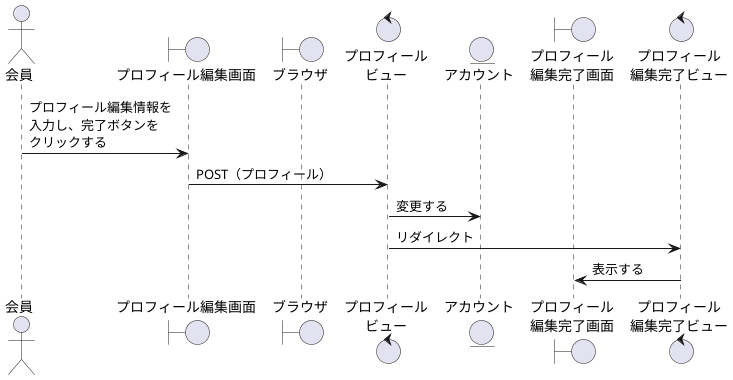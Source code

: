 @startuml syouhin_touroku
actor "会員" as act
boundary "プロフィール編集画面" as ProfileEditb
boundary "ブラウザ" as brz
control "プロフィール\nビュー" as Profilev
entity "アカウント" as account
boundary "プロフィール\n編集完了画面" as Profileokb
control "プロフィール\n編集完了ビュー" as ProfileEditc

act -> ProfileEditb: プロフィール編集情報を\n入力し、完了ボタンを\nクリックする
ProfileEditb -> Profilev: POST（プロフィール）
Profilev -> account: 変更する
Profilev -> ProfileEditc: リダイレクト 
Profileokb <- ProfileEditc: 表示する
@enduml